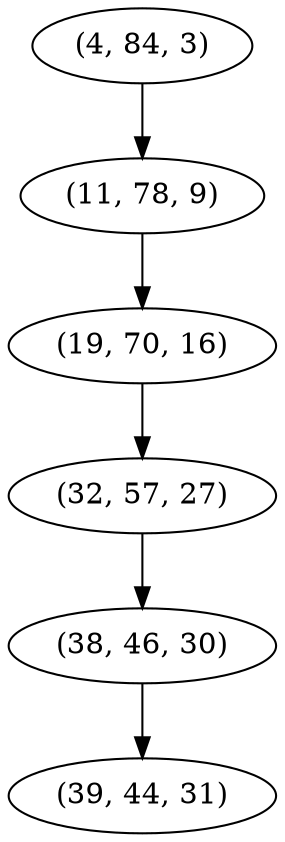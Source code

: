 digraph tree {
    "(4, 84, 3)";
    "(11, 78, 9)";
    "(19, 70, 16)";
    "(32, 57, 27)";
    "(38, 46, 30)";
    "(39, 44, 31)";
    "(4, 84, 3)" -> "(11, 78, 9)";
    "(11, 78, 9)" -> "(19, 70, 16)";
    "(19, 70, 16)" -> "(32, 57, 27)";
    "(32, 57, 27)" -> "(38, 46, 30)";
    "(38, 46, 30)" -> "(39, 44, 31)";
}
